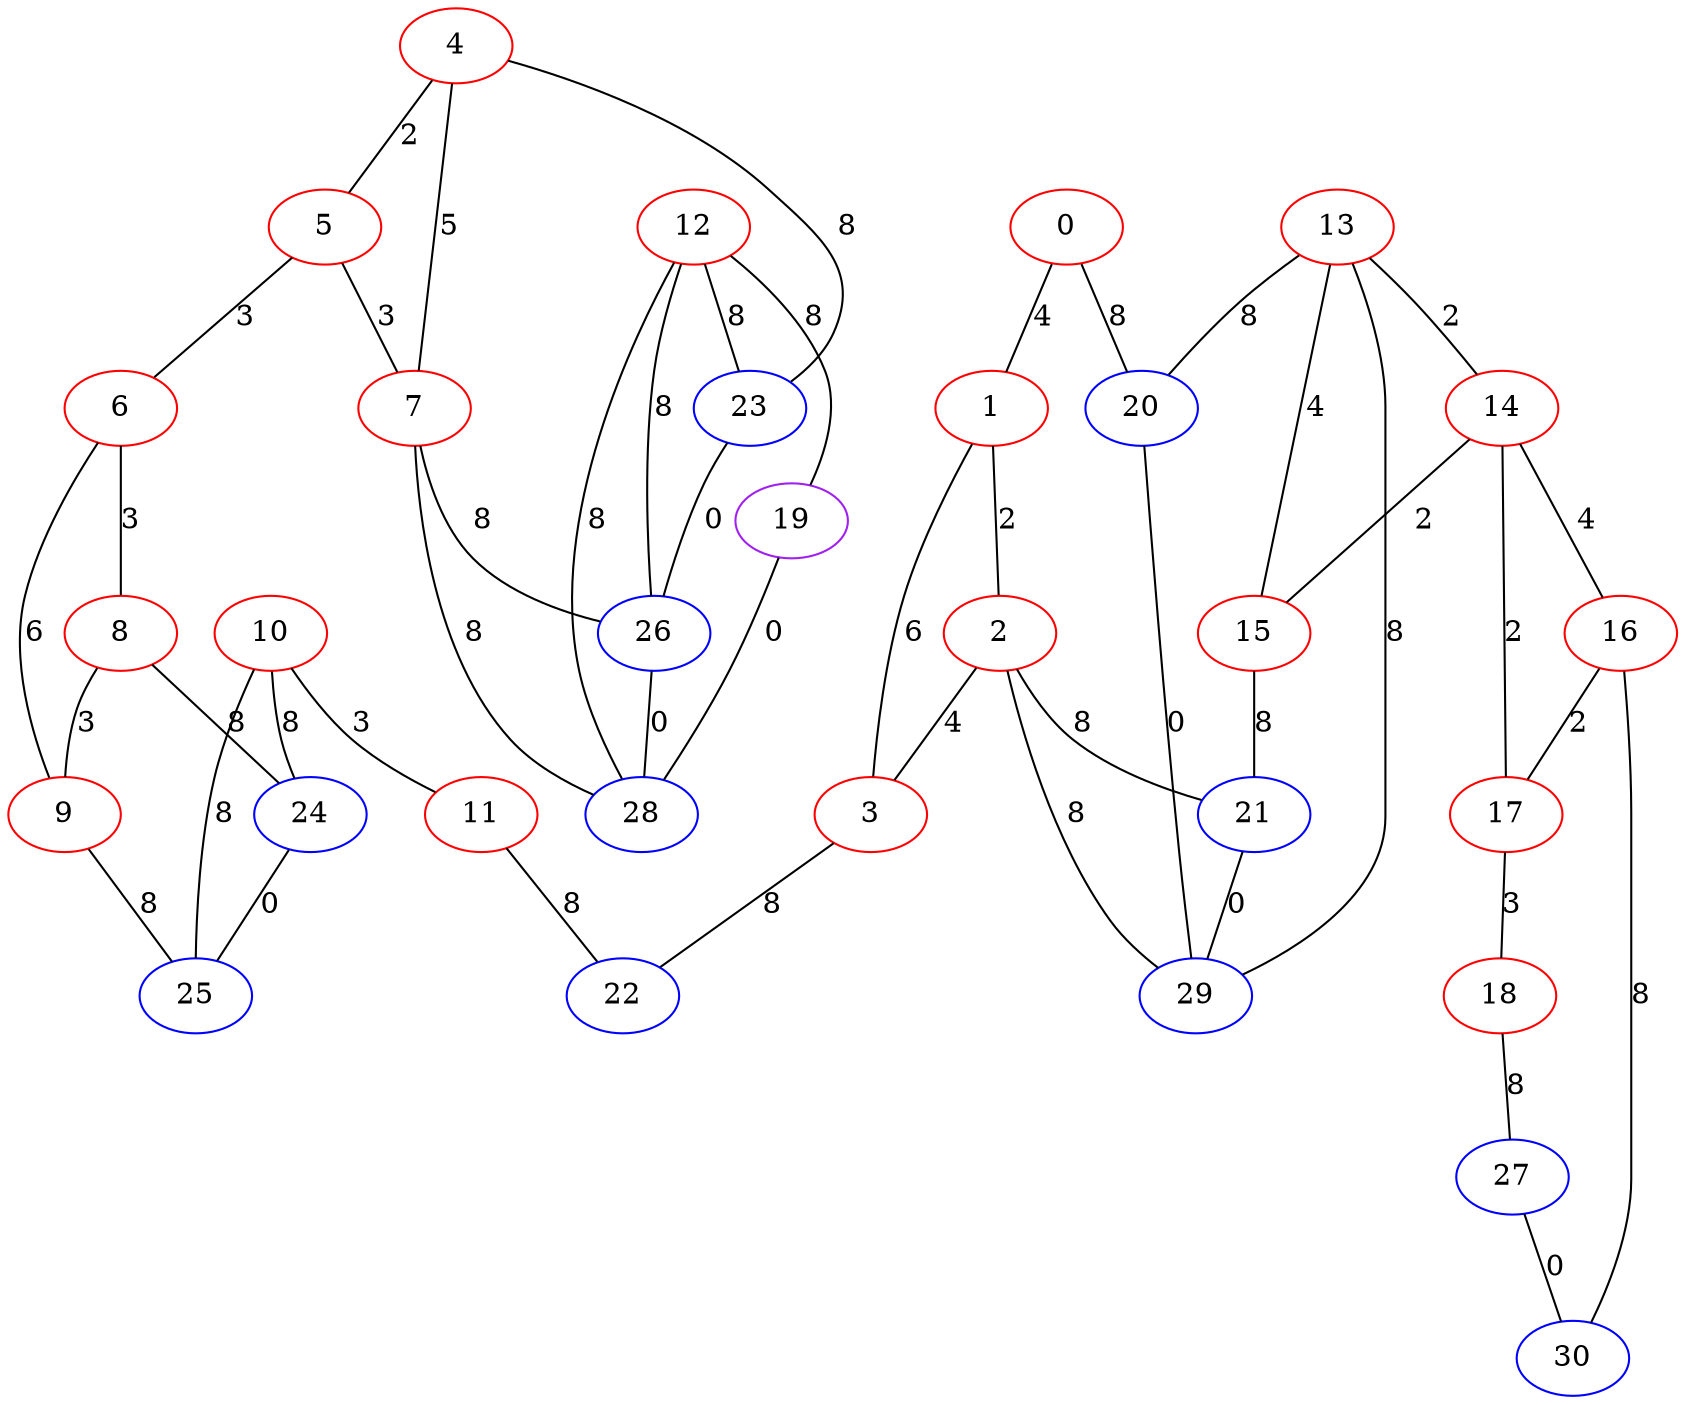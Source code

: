 graph "" {
0 [color=red, weight=1];
1 [color=red, weight=1];
2 [color=red, weight=1];
3 [color=red, weight=1];
4 [color=red, weight=1];
5 [color=red, weight=1];
6 [color=red, weight=1];
7 [color=red, weight=1];
8 [color=red, weight=1];
9 [color=red, weight=1];
10 [color=red, weight=1];
11 [color=red, weight=1];
12 [color=red, weight=1];
13 [color=red, weight=1];
14 [color=red, weight=1];
15 [color=red, weight=1];
16 [color=red, weight=1];
17 [color=red, weight=1];
18 [color=red, weight=1];
19 [color=purple, weight=4];
20 [color=blue, weight=3];
21 [color=blue, weight=3];
22 [color=blue, weight=3];
23 [color=blue, weight=3];
24 [color=blue, weight=3];
25 [color=blue, weight=3];
26 [color=blue, weight=3];
27 [color=blue, weight=3];
28 [color=blue, weight=3];
29 [color=blue, weight=3];
30 [color=blue, weight=3];
0 -- 1  [key=0, label=4];
0 -- 20  [key=0, label=8];
1 -- 2  [key=0, label=2];
1 -- 3  [key=0, label=6];
2 -- 3  [key=0, label=4];
2 -- 21  [key=0, label=8];
2 -- 29  [key=0, label=8];
3 -- 22  [key=0, label=8];
4 -- 23  [key=0, label=8];
4 -- 5  [key=0, label=2];
4 -- 7  [key=0, label=5];
5 -- 6  [key=0, label=3];
5 -- 7  [key=0, label=3];
6 -- 8  [key=0, label=3];
6 -- 9  [key=0, label=6];
7 -- 28  [key=0, label=8];
7 -- 26  [key=0, label=8];
8 -- 24  [key=0, label=8];
8 -- 9  [key=0, label=3];
9 -- 25  [key=0, label=8];
10 -- 24  [key=0, label=8];
10 -- 25  [key=0, label=8];
10 -- 11  [key=0, label=3];
11 -- 22  [key=0, label=8];
12 -- 26  [key=0, label=8];
12 -- 19  [key=0, label=8];
12 -- 28  [key=0, label=8];
12 -- 23  [key=0, label=8];
13 -- 20  [key=0, label=8];
13 -- 29  [key=0, label=8];
13 -- 14  [key=0, label=2];
13 -- 15  [key=0, label=4];
14 -- 16  [key=0, label=4];
14 -- 17  [key=0, label=2];
14 -- 15  [key=0, label=2];
15 -- 21  [key=0, label=8];
16 -- 17  [key=0, label=2];
16 -- 30  [key=0, label=8];
17 -- 18  [key=0, label=3];
18 -- 27  [key=0, label=8];
19 -- 28  [key=0, label=0];
20 -- 29  [key=0, label=0];
21 -- 29  [key=0, label=0];
23 -- 26  [key=0, label=0];
24 -- 25  [key=0, label=0];
26 -- 28  [key=0, label=0];
27 -- 30  [key=0, label=0];
}
